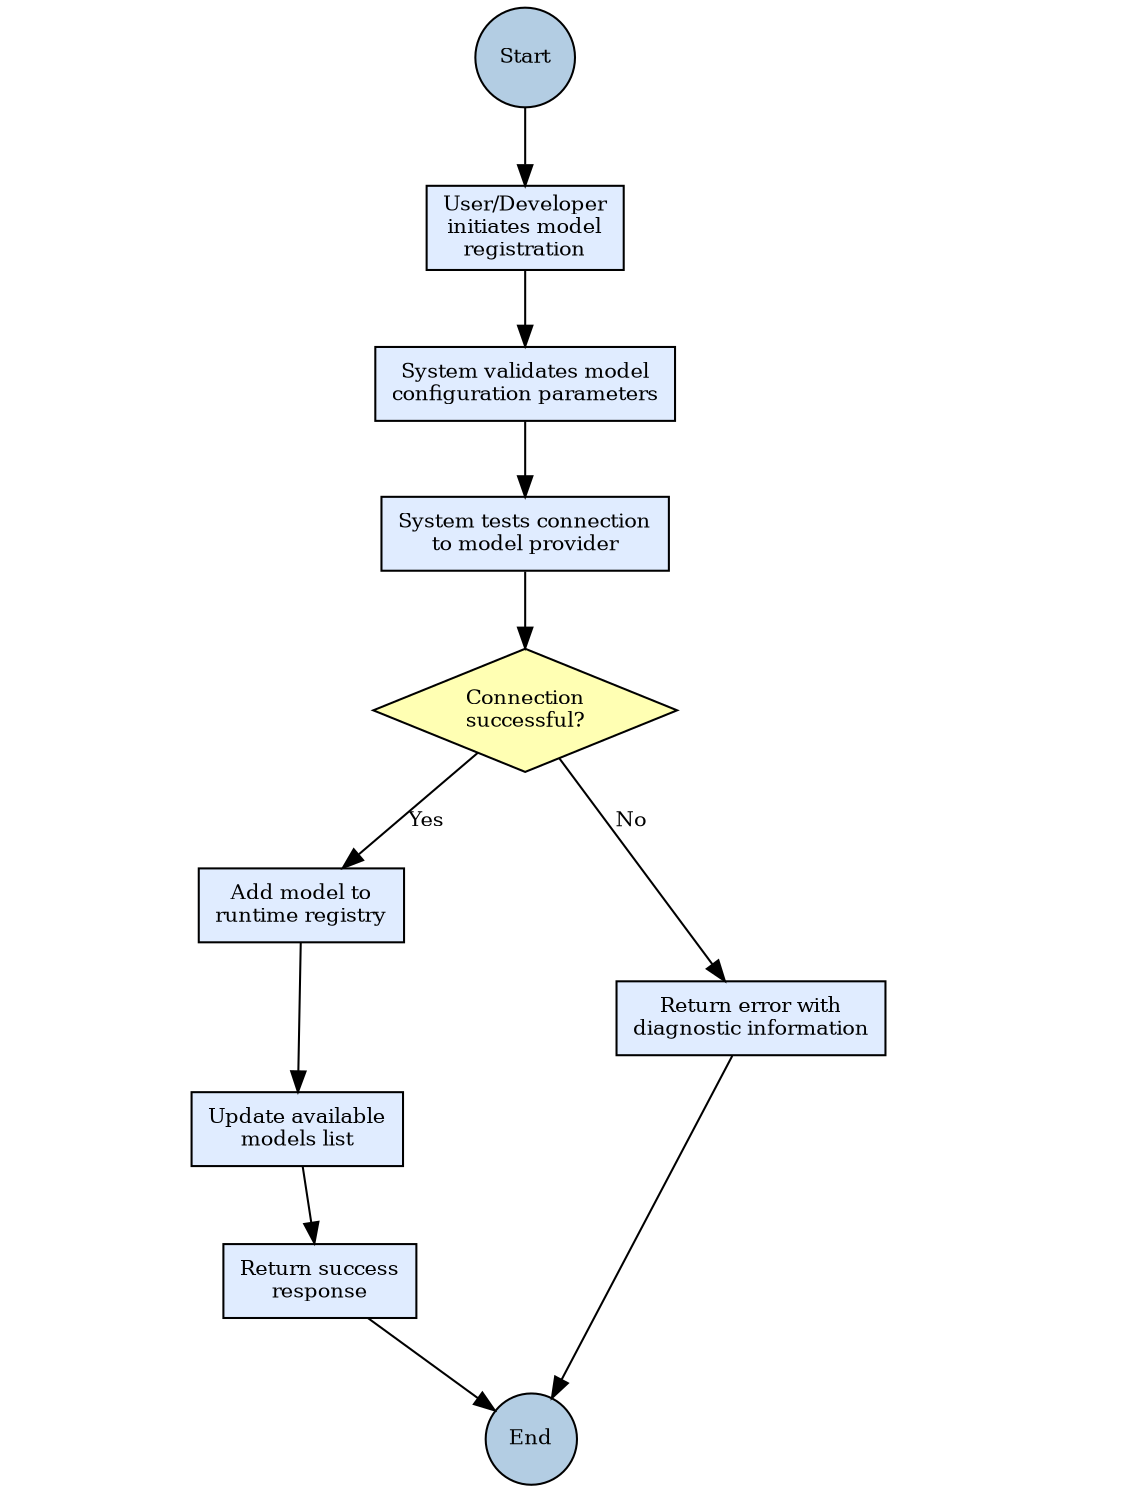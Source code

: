 digraph DynamicModelRegistration {
    rankdir=TB;
    graph [size="7.5,10", ratio=fill, orientation=portrait];
    node [fontsize=10, shape=rectangle, style=filled, fillcolor="#E0ECFF"];
    edge [fontsize=10];

    Start [label="Start", shape=circle, fillcolor="#B3CDE3"];
    Initiate [label="User/Developer\ninitiates model\nregistration"];
    Validate [label="System validates model\nconfiguration parameters"];
    TestConn [label="System tests connection\nto model provider"];
    Decision [label="Connection\nsuccessful?", shape=diamond, fillcolor="#FFFFB3"];
    AddModel [label="Add model to\nruntime registry"];
    UpdateList [label="Update available\nmodels list"];
    Success [label="Return success\nresponse"];
    Error [label="Return error with\ndiagnostic information"];
    End [label="End", shape=circle, fillcolor="#B3CDE3"];

    Start -> Initiate -> Validate -> TestConn -> Decision;
    Decision -> AddModel [label="Yes"];
    AddModel -> UpdateList -> Success -> End;
    Decision -> Error [label="No"];
    Error -> End;
}
